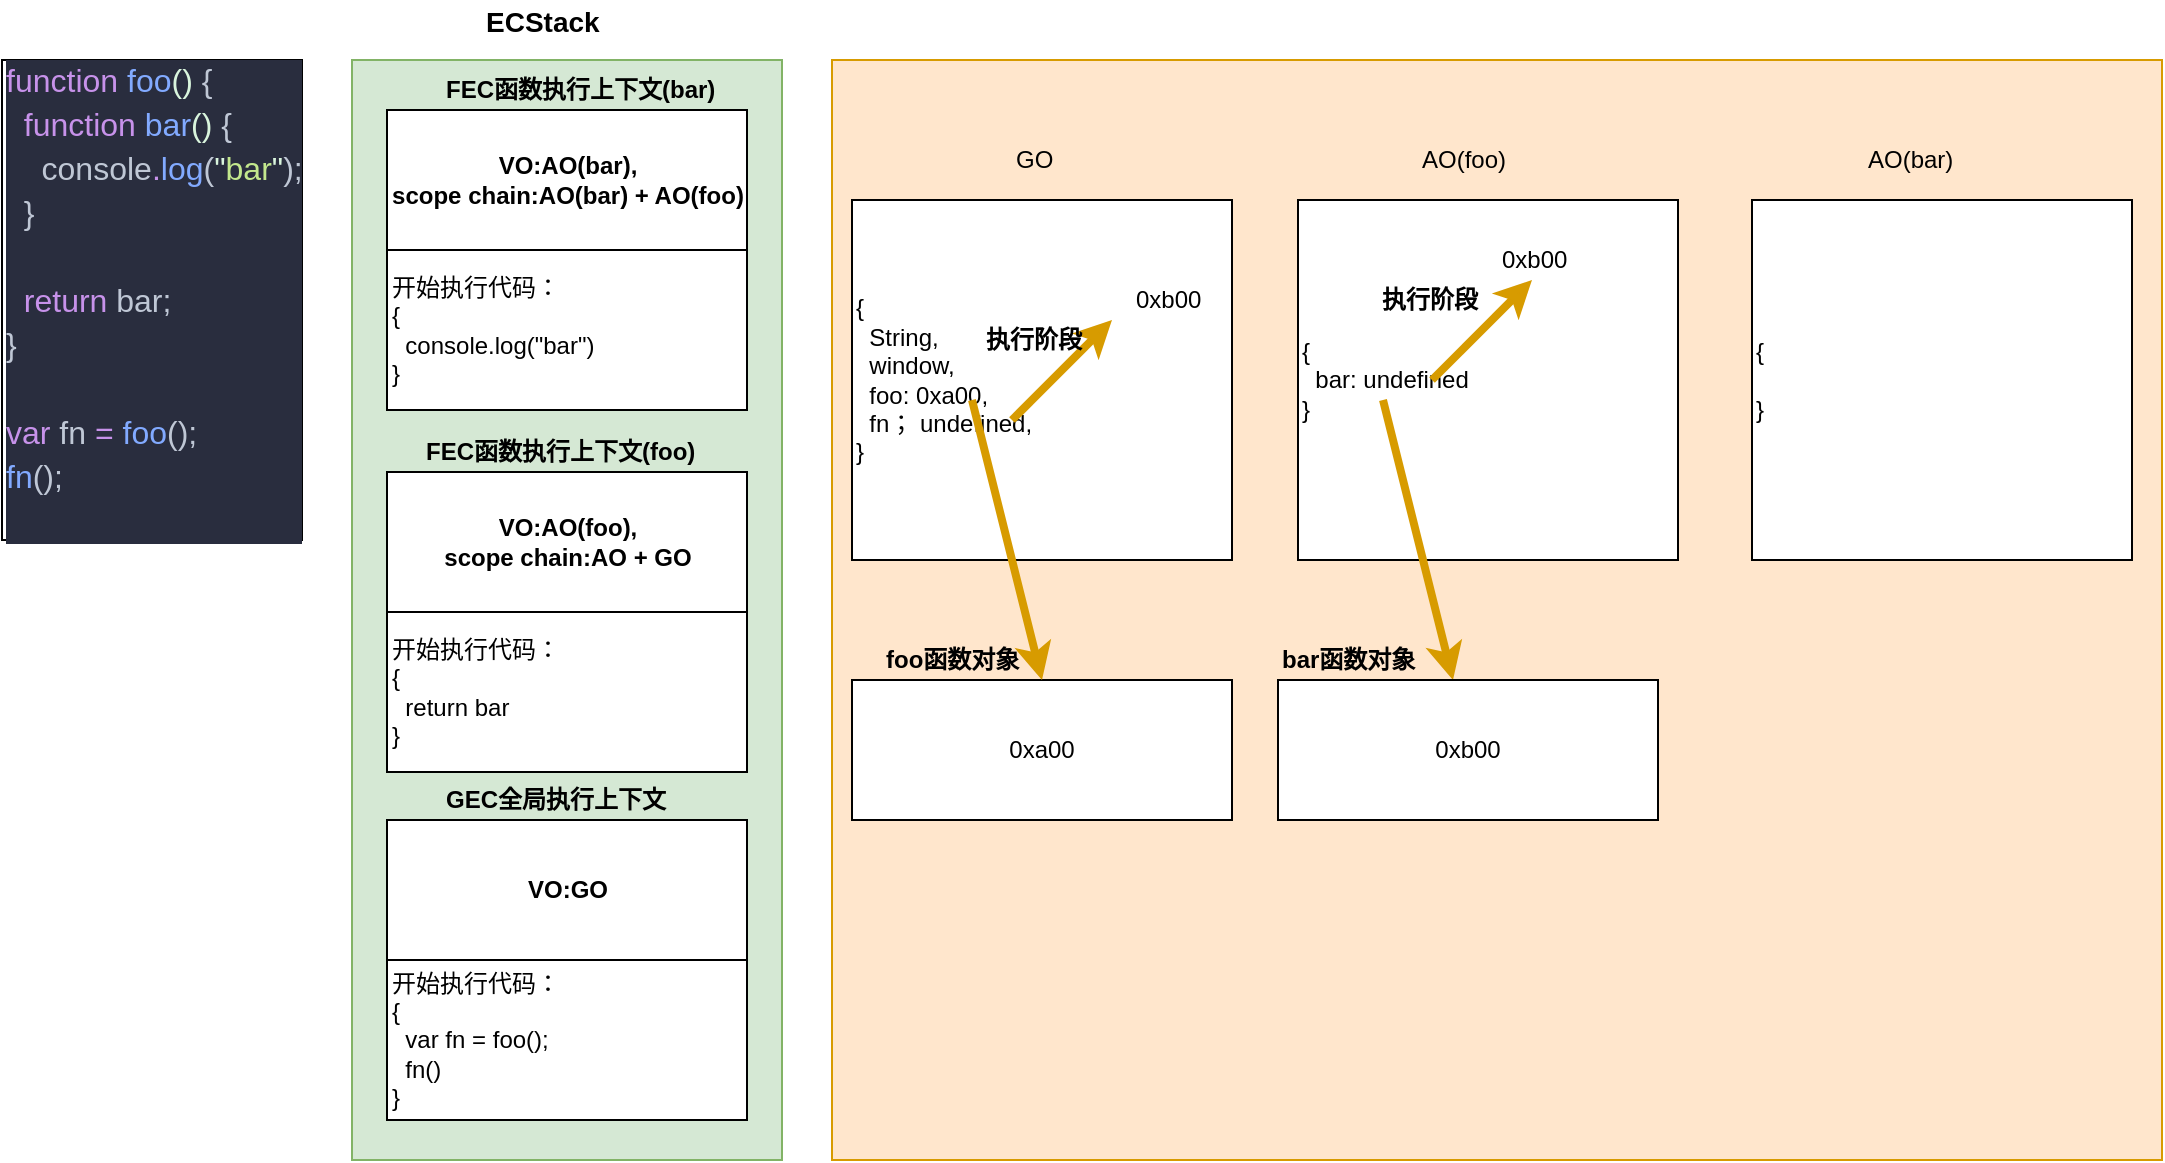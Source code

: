 <mxfile version="12.2.4" pages="1"><diagram id="3naL-FjxEkxWTV89ZQri" name="第 1 页"><mxGraphModel dx="1096" dy="686" grid="1" gridSize="10" guides="1" tooltips="1" connect="1" arrows="1" fold="1" page="1" pageScale="1" pageWidth="2000" pageHeight="2000" math="0" shadow="0"><root><mxCell id="0"/><mxCell id="1" parent="0"/><mxCell id="3" value="&lt;div style=&quot;color: rgb(191 , 199 , 213) ; background-color: rgb(41 , 45 , 62) ; font-family: &amp;#34;cascadia code&amp;#34; , , &amp;#34;consolas&amp;#34; , &amp;#34;courier new&amp;#34; , monospace , &amp;#34;consolas&amp;#34; , &amp;#34;courier new&amp;#34; , monospace ; font-size: 16px ; line-height: 22px ; white-space: pre&quot;&gt;&lt;div&gt;&lt;span style=&quot;color: #c792ea&quot;&gt;function&lt;/span&gt; &lt;span style=&quot;color: #82aaff&quot;&gt;foo&lt;/span&gt;&lt;span style=&quot;color: #d9f5dd&quot;&gt;()&lt;/span&gt; {&lt;/div&gt;&lt;div&gt;&amp;nbsp; &lt;span style=&quot;color: #c792ea&quot;&gt;function&lt;/span&gt; &lt;span style=&quot;color: #82aaff&quot;&gt;bar&lt;/span&gt;&lt;span style=&quot;color: #d9f5dd&quot;&gt;()&lt;/span&gt; {&lt;/div&gt;&lt;div&gt;&amp;nbsp; &amp;nbsp; console&lt;span style=&quot;color: #c792ea&quot;&gt;.&lt;/span&gt;&lt;span style=&quot;color: #82aaff&quot;&gt;log&lt;/span&gt;(&lt;span style=&quot;color: #d9f5dd&quot;&gt;&quot;&lt;/span&gt;&lt;span style=&quot;color: #c3e88d&quot;&gt;bar&lt;/span&gt;&lt;span style=&quot;color: #d9f5dd&quot;&gt;&quot;&lt;/span&gt;);&lt;/div&gt;&lt;div&gt;&amp;nbsp; }&lt;/div&gt;&lt;br&gt;&lt;div&gt;&amp;nbsp; &lt;span style=&quot;color: #c792ea&quot;&gt;return&lt;/span&gt; bar;&lt;/div&gt;&lt;div&gt;}&lt;/div&gt;&lt;br&gt;&lt;div&gt;&lt;span style=&quot;color: #c792ea&quot;&gt;var&lt;/span&gt; fn &lt;span style=&quot;color: #c792ea&quot;&gt;=&lt;/span&gt; &lt;span style=&quot;color: #82aaff&quot;&gt;foo&lt;/span&gt;();&lt;/div&gt;&lt;div&gt;&lt;span style=&quot;color: #82aaff&quot;&gt;fn&lt;/span&gt;();&lt;/div&gt;&lt;br&gt;&lt;/div&gt;" style="rounded=0;whiteSpace=wrap;html=1;align=left;" parent="1" vertex="1"><mxGeometry x="10" y="30" width="150" height="240" as="geometry"/></mxCell><mxCell id="4" value="" style="rounded=0;whiteSpace=wrap;html=1;fillColor=#d5e8d4;strokeColor=#82b366;" parent="1" vertex="1"><mxGeometry x="185" y="30" width="215" height="550" as="geometry"/></mxCell><mxCell id="5" value="&lt;b&gt;&lt;font style=&quot;font-size: 14px&quot;&gt;ECStack&lt;/font&gt;&lt;/b&gt;" style="text;html=1;resizable=0;points=[];autosize=1;align=left;verticalAlign=top;spacingTop=-4;" parent="1" vertex="1"><mxGeometry x="250" width="70" height="20" as="geometry"/></mxCell><mxCell id="6" value="" style="rounded=0;whiteSpace=wrap;html=1;fillColor=#ffe6cc;strokeColor=#d79b00;" parent="1" vertex="1"><mxGeometry x="425" y="30" width="665" height="550" as="geometry"/></mxCell><mxCell id="7" value="{&lt;br&gt;&amp;nbsp; String,&lt;br&gt;&amp;nbsp; window,&lt;br&gt;&amp;nbsp; foo: 0xa00,&lt;br&gt;&amp;nbsp; fn； undefined,&lt;br&gt;}" style="rounded=0;whiteSpace=wrap;html=1;align=left;" parent="1" vertex="1"><mxGeometry x="435" y="100" width="190" height="180" as="geometry"/></mxCell><mxCell id="8" value="GO" style="text;html=1;resizable=0;points=[];autosize=1;align=left;verticalAlign=top;spacingTop=-4;" parent="1" vertex="1"><mxGeometry x="515" y="70" width="30" height="20" as="geometry"/></mxCell><mxCell id="9" value="0xa00" style="rounded=0;whiteSpace=wrap;html=1;" parent="1" vertex="1"><mxGeometry x="435" y="340" width="190" height="70" as="geometry"/></mxCell><mxCell id="10" value="" style="endArrow=classic;html=1;strokeWidth=4;fillColor=#ffe6cc;strokeColor=#d79b00;entryX=0.5;entryY=0;entryDx=0;entryDy=0;" parent="1" target="9" edge="1"><mxGeometry width="50" height="50" relative="1" as="geometry"><mxPoint x="495" y="200" as="sourcePoint"/><mxPoint x="545" y="150" as="targetPoint"/></mxGeometry></mxCell><mxCell id="11" value="&lt;b&gt;foo函数对象&lt;/b&gt;" style="text;html=1;resizable=0;points=[];autosize=1;align=left;verticalAlign=top;spacingTop=-4;" parent="1" vertex="1"><mxGeometry x="450" y="320" width="80" height="20" as="geometry"/></mxCell><mxCell id="12" value="" style="rounded=0;whiteSpace=wrap;html=1;" parent="1" vertex="1"><mxGeometry x="202.5" y="410" width="180" height="145" as="geometry"/></mxCell><mxCell id="13" value="&lt;b&gt;VO:GO&lt;/b&gt;" style="rounded=0;whiteSpace=wrap;html=1;align=center;" parent="1" vertex="1"><mxGeometry x="202.5" y="410" width="180" height="70" as="geometry"/></mxCell><mxCell id="14" value="&lt;b&gt;GEC全局执行上下文&lt;/b&gt;" style="text;html=1;resizable=0;points=[];autosize=1;align=left;verticalAlign=top;spacingTop=-4;" parent="1" vertex="1"><mxGeometry x="229.5" y="390" width="130" height="20" as="geometry"/></mxCell><mxCell id="15" value="开始执行代码：&lt;br&gt;{&lt;br&gt;&amp;nbsp; var fn = foo();&lt;br&gt;&amp;nbsp; fn()&lt;br&gt;}" style="rounded=0;whiteSpace=wrap;html=1;align=left;" parent="1" vertex="1"><mxGeometry x="202.5" y="480" width="180" height="80" as="geometry"/></mxCell><mxCell id="16" value="" style="endArrow=classic;html=1;strokeWidth=4;fillColor=#ffe6cc;strokeColor=#d79b00;" parent="1" edge="1"><mxGeometry width="50" height="50" relative="1" as="geometry"><mxPoint x="515" y="210" as="sourcePoint"/><mxPoint x="565" y="160" as="targetPoint"/></mxGeometry></mxCell><mxCell id="17" value="&lt;b&gt;执行阶段&lt;/b&gt;" style="text;html=1;resizable=0;points=[];autosize=1;align=left;verticalAlign=top;spacingTop=-4;" parent="1" vertex="1"><mxGeometry x="500" y="160" width="60" height="20" as="geometry"/></mxCell><mxCell id="18" value="0xb00" style="text;html=1;resizable=0;points=[];autosize=1;align=left;verticalAlign=top;spacingTop=-4;" parent="1" vertex="1"><mxGeometry x="575" y="140" width="50" height="20" as="geometry"/></mxCell><mxCell id="19" value="{&lt;br&gt;&amp;nbsp; bar: undefined&lt;br&gt;}" style="rounded=0;whiteSpace=wrap;html=1;align=left;" parent="1" vertex="1"><mxGeometry x="658" y="100" width="190" height="180" as="geometry"/></mxCell><mxCell id="23" value="" style="endArrow=classic;html=1;strokeWidth=4;fillColor=#ffe6cc;strokeColor=#d79b00;" parent="1" edge="1"><mxGeometry width="50" height="50" relative="1" as="geometry"><mxPoint x="725" y="190" as="sourcePoint"/><mxPoint x="775" y="140" as="targetPoint"/></mxGeometry></mxCell><mxCell id="24" value="&lt;b&gt;执行阶段&lt;/b&gt;" style="text;html=1;resizable=0;points=[];autosize=1;align=left;verticalAlign=top;spacingTop=-4;" parent="1" vertex="1"><mxGeometry x="698" y="140" width="60" height="20" as="geometry"/></mxCell><mxCell id="25" value="0xb00" style="text;html=1;resizable=0;points=[];autosize=1;align=left;verticalAlign=top;spacingTop=-4;" parent="1" vertex="1"><mxGeometry x="758" y="120" width="50" height="20" as="geometry"/></mxCell><mxCell id="26" value="AO(foo)" style="text;html=1;resizable=0;points=[];autosize=1;align=left;verticalAlign=top;spacingTop=-4;" parent="1" vertex="1"><mxGeometry x="718" y="70" width="60" height="20" as="geometry"/></mxCell><mxCell id="27" value="" style="endArrow=classic;html=1;strokeWidth=4;fillColor=#ffe6cc;strokeColor=#d79b00;entryX=0.5;entryY=0;entryDx=0;entryDy=0;" parent="1" edge="1"><mxGeometry width="50" height="50" relative="1" as="geometry"><mxPoint x="700.5" y="200" as="sourcePoint"/><mxPoint x="735.5" y="340" as="targetPoint"/></mxGeometry></mxCell><mxCell id="28" value="0xb00" style="rounded=0;whiteSpace=wrap;html=1;" parent="1" vertex="1"><mxGeometry x="648" y="340" width="190" height="70" as="geometry"/></mxCell><mxCell id="29" value="&lt;b&gt;bar函数对象&lt;/b&gt;" style="text;html=1;resizable=0;points=[];autosize=1;align=left;verticalAlign=top;spacingTop=-4;" parent="1" vertex="1"><mxGeometry x="648" y="320" width="80" height="20" as="geometry"/></mxCell><mxCell id="30" value="&lt;b&gt;VO:AO(foo),&lt;br&gt;scope chain:AO + GO&lt;br&gt;&lt;/b&gt;" style="rounded=0;whiteSpace=wrap;html=1;align=center;" parent="1" vertex="1"><mxGeometry x="202.5" y="236" width="180" height="70" as="geometry"/></mxCell><mxCell id="31" value="&lt;b&gt;FEC函数执行上下文(foo)&lt;/b&gt;" style="text;html=1;resizable=0;points=[];autosize=1;align=left;verticalAlign=top;spacingTop=-4;" parent="1" vertex="1"><mxGeometry x="219.5" y="216" width="150" height="20" as="geometry"/></mxCell><mxCell id="32" value="开始执行代码：&lt;br&gt;{&lt;br&gt;&amp;nbsp; return bar&lt;br&gt;}" style="rounded=0;whiteSpace=wrap;html=1;align=left;" parent="1" vertex="1"><mxGeometry x="202.5" y="306" width="180" height="80" as="geometry"/></mxCell><mxCell id="35" value="&lt;b&gt;VO:AO(bar),&lt;br&gt;scope chain:AO(bar) + AO(foo)&lt;br&gt;&lt;/b&gt;" style="rounded=0;whiteSpace=wrap;html=1;align=center;" parent="1" vertex="1"><mxGeometry x="202.5" y="55" width="180" height="70" as="geometry"/></mxCell><mxCell id="36" value="&lt;b&gt;FEC函数执行上下文(bar)&lt;/b&gt;" style="text;html=1;resizable=0;points=[];autosize=1;align=left;verticalAlign=top;spacingTop=-4;" parent="1" vertex="1"><mxGeometry x="229.5" y="35" width="150" height="20" as="geometry"/></mxCell><mxCell id="37" value="开始执行代码：&lt;br&gt;{&lt;br&gt;&amp;nbsp; console.log(&quot;bar&quot;)&lt;br&gt;}" style="rounded=0;whiteSpace=wrap;html=1;align=left;" parent="1" vertex="1"><mxGeometry x="202.5" y="125" width="180" height="80" as="geometry"/></mxCell><mxCell id="38" value="{&lt;br&gt;&amp;nbsp;&amp;nbsp;&lt;br&gt;}" style="rounded=0;whiteSpace=wrap;html=1;align=left;" parent="1" vertex="1"><mxGeometry x="885" y="100" width="190" height="180" as="geometry"/></mxCell><mxCell id="39" value="AO(bar)" style="text;html=1;resizable=0;points=[];autosize=1;align=left;verticalAlign=top;spacingTop=-4;" parent="1" vertex="1"><mxGeometry x="941" y="70" width="60" height="20" as="geometry"/></mxCell></root></mxGraphModel></diagram></mxfile>